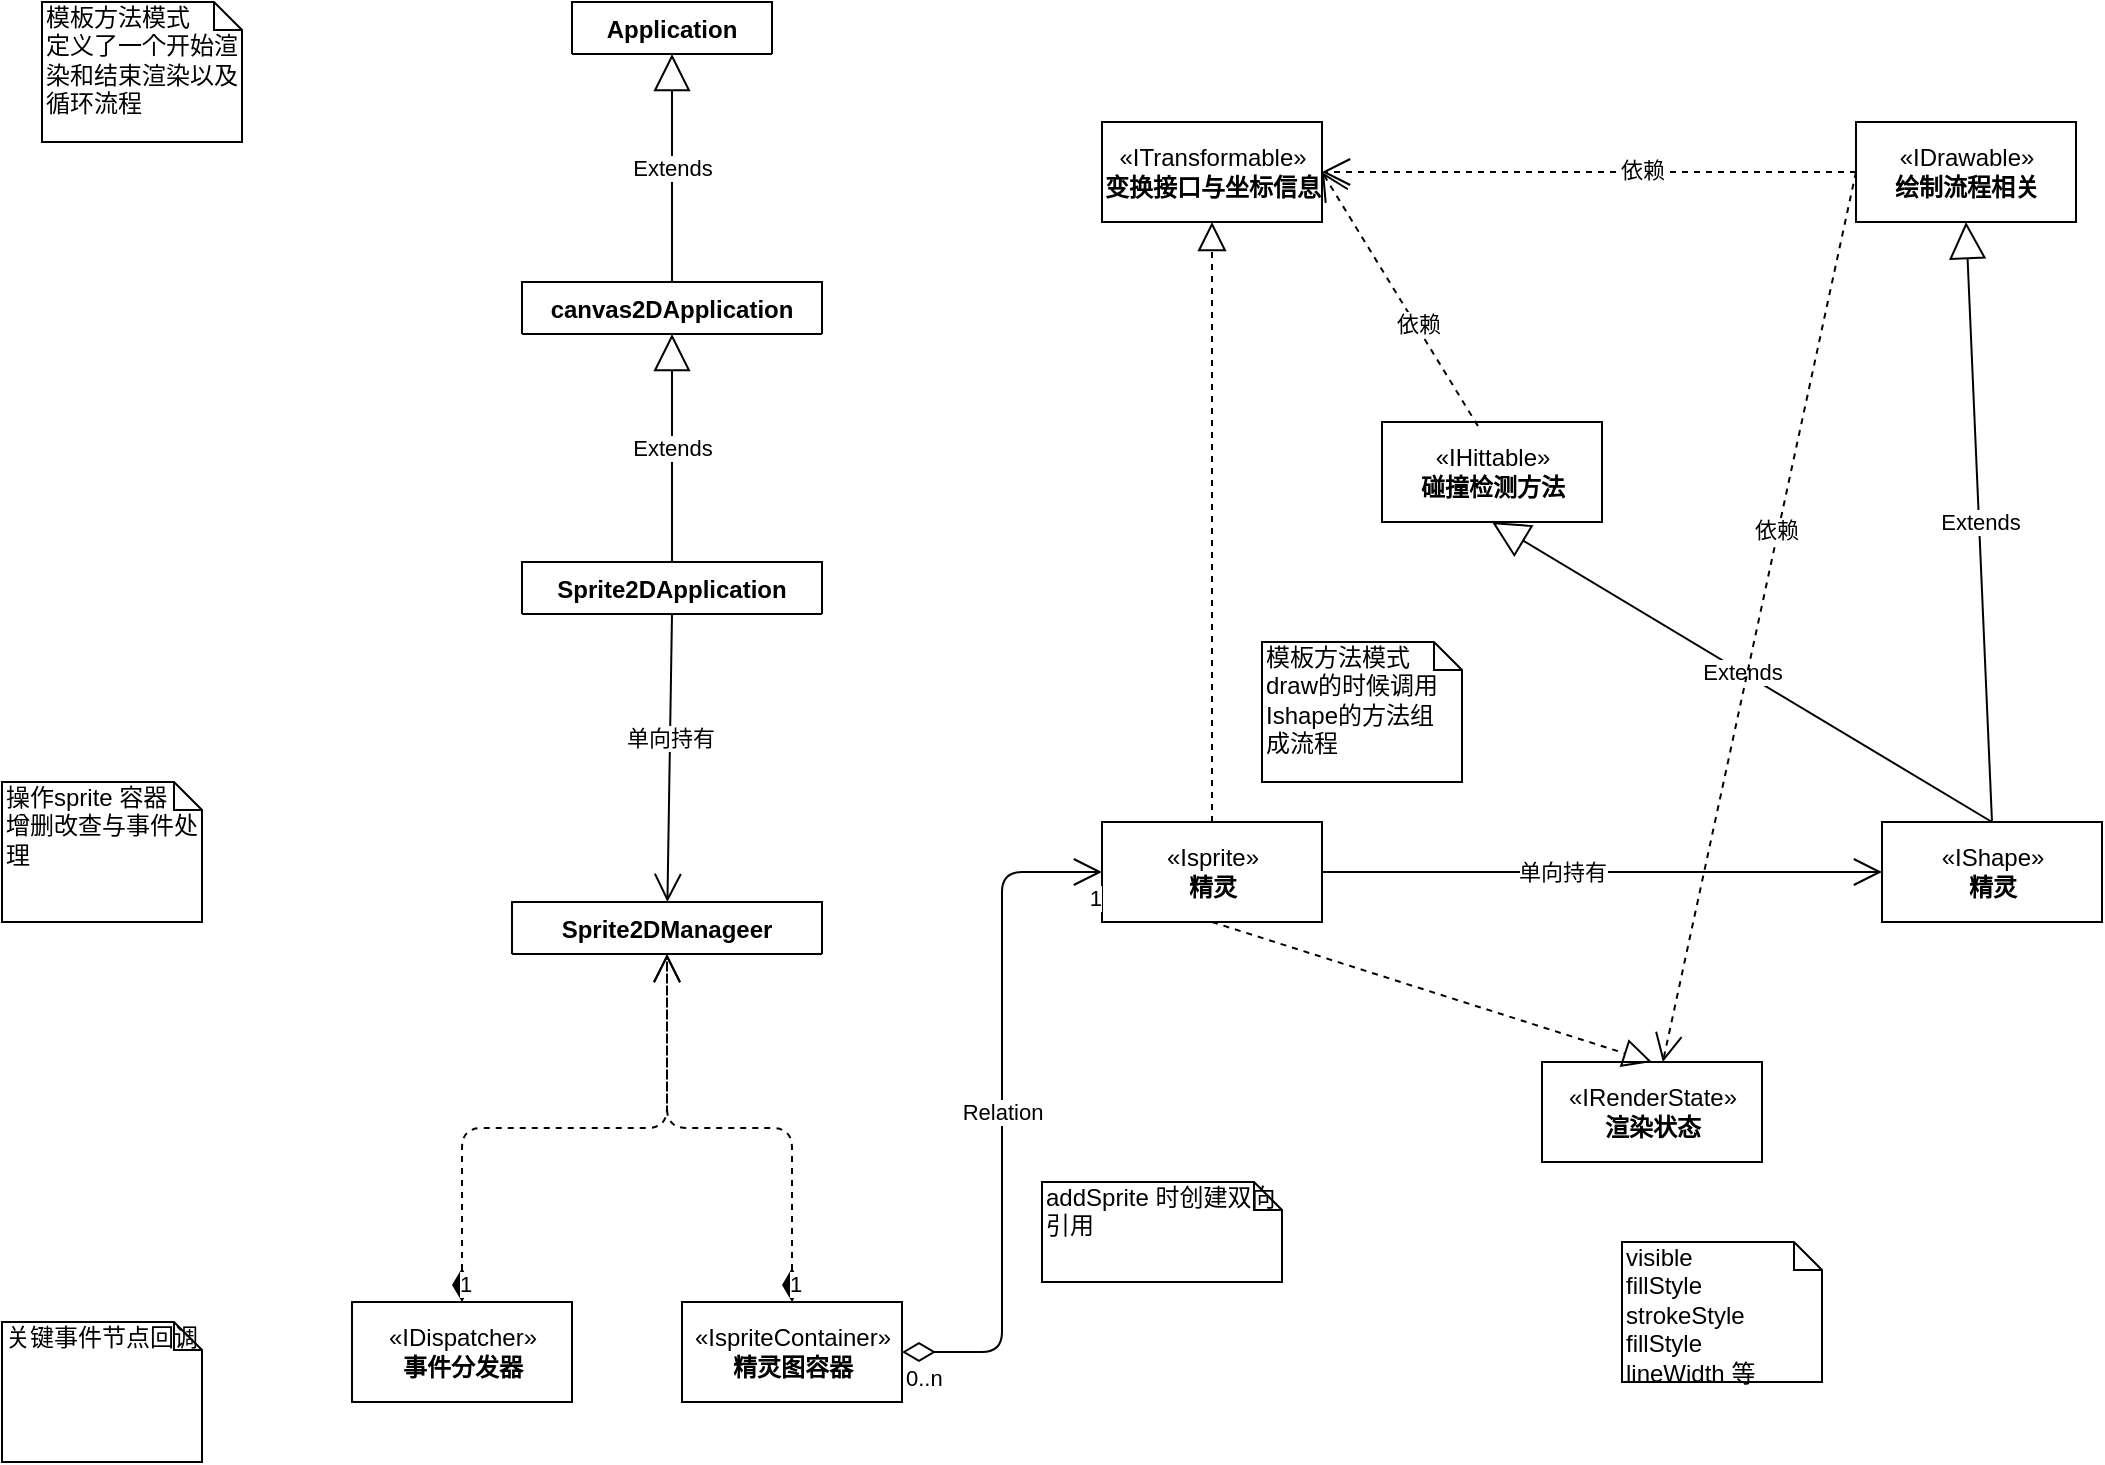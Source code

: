<mxfile version="13.7.2" type="github">
  <diagram id="rZRrIckjvRJwA0ze4U-K" name="第 1 页">
    <mxGraphModel dx="2121" dy="762" grid="1" gridSize="10" guides="1" tooltips="1" connect="1" arrows="1" fold="1" page="1" pageScale="1" pageWidth="827" pageHeight="1169" math="0" shadow="0">
      <root>
        <mxCell id="0" />
        <mxCell id="1" parent="0" />
        <mxCell id="R-o5nY8Fp78iXMryTSgY-28" value="«IDispatcher»&lt;br&gt;&lt;b&gt;事件分发器&lt;/b&gt;" style="html=1;" parent="1" vertex="1">
          <mxGeometry x="-25" y="920" width="110" height="50" as="geometry" />
        </mxCell>
        <mxCell id="R-o5nY8Fp78iXMryTSgY-30" value="«IspriteContainer»&lt;br&gt;&lt;b&gt;精灵图容器&lt;/b&gt;" style="html=1;" parent="1" vertex="1">
          <mxGeometry x="140" y="920" width="110" height="50" as="geometry" />
        </mxCell>
        <mxCell id="R-o5nY8Fp78iXMryTSgY-32" value="«Isprite»&lt;br&gt;&lt;b&gt;精灵&lt;/b&gt;" style="html=1;" parent="1" vertex="1">
          <mxGeometry x="350" y="680" width="110" height="50" as="geometry" />
        </mxCell>
        <mxCell id="R-o5nY8Fp78iXMryTSgY-33" value="Relation" style="endArrow=open;html=1;endSize=12;startArrow=diamondThin;startSize=14;startFill=0;edgeStyle=orthogonalEdgeStyle;exitX=1;exitY=0.5;exitDx=0;exitDy=0;entryX=0;entryY=0.5;entryDx=0;entryDy=0;" parent="1" source="R-o5nY8Fp78iXMryTSgY-30" target="R-o5nY8Fp78iXMryTSgY-32" edge="1">
          <mxGeometry relative="1" as="geometry">
            <mxPoint x="310" y="710" as="sourcePoint" />
            <mxPoint x="380" y="845" as="targetPoint" />
          </mxGeometry>
        </mxCell>
        <mxCell id="R-o5nY8Fp78iXMryTSgY-34" value="0..n" style="edgeLabel;resizable=0;html=1;align=left;verticalAlign=top;" parent="R-o5nY8Fp78iXMryTSgY-33" connectable="0" vertex="1">
          <mxGeometry x="-1" relative="1" as="geometry" />
        </mxCell>
        <mxCell id="R-o5nY8Fp78iXMryTSgY-35" value="1" style="edgeLabel;resizable=0;html=1;align=right;verticalAlign=top;" parent="R-o5nY8Fp78iXMryTSgY-33" connectable="0" vertex="1">
          <mxGeometry x="1" relative="1" as="geometry" />
        </mxCell>
        <mxCell id="R-o5nY8Fp78iXMryTSgY-36" value="«ITransformable»&lt;br&gt;&lt;b&gt;变换接口与坐标信息&lt;/b&gt;" style="html=1;" parent="1" vertex="1">
          <mxGeometry x="350" y="330" width="110" height="50" as="geometry" />
        </mxCell>
        <mxCell id="R-o5nY8Fp78iXMryTSgY-37" value="" style="endArrow=block;dashed=1;endFill=0;endSize=12;html=1;exitX=0.5;exitY=0;exitDx=0;exitDy=0;entryX=0.5;entryY=1;entryDx=0;entryDy=0;" parent="1" source="R-o5nY8Fp78iXMryTSgY-32" target="R-o5nY8Fp78iXMryTSgY-36" edge="1">
          <mxGeometry width="160" relative="1" as="geometry">
            <mxPoint x="520" y="290" as="sourcePoint" />
            <mxPoint x="680" y="290" as="targetPoint" />
          </mxGeometry>
        </mxCell>
        <mxCell id="R-o5nY8Fp78iXMryTSgY-1" value="Application" style="swimlane;fontStyle=1;align=center;verticalAlign=top;childLayout=stackLayout;horizontal=1;startSize=26;horizontalStack=0;resizeParent=1;resizeParentMax=0;resizeLast=0;collapsible=1;marginBottom=0;" parent="1" vertex="1" collapsed="1">
          <mxGeometry x="85" y="270" width="100" height="26" as="geometry">
            <mxRectangle x="90" y="160" width="160" height="96" as="alternateBounds" />
          </mxGeometry>
        </mxCell>
        <mxCell id="R-o5nY8Fp78iXMryTSgY-3" value="" style="line;strokeWidth=1;fillColor=none;align=left;verticalAlign=middle;spacingTop=-1;spacingLeft=3;spacingRight=3;rotatable=0;labelPosition=right;points=[];portConstraint=eastwest;" parent="R-o5nY8Fp78iXMryTSgY-1" vertex="1">
          <mxGeometry y="26" width="100" height="8" as="geometry" />
        </mxCell>
        <mxCell id="R-o5nY8Fp78iXMryTSgY-2" value="+ field: type" style="text;strokeColor=none;fillColor=none;align=left;verticalAlign=top;spacingLeft=4;spacingRight=4;overflow=hidden;rotatable=0;points=[[0,0.5],[1,0.5]];portConstraint=eastwest;" parent="R-o5nY8Fp78iXMryTSgY-1" vertex="1">
          <mxGeometry y="34" width="100" height="36" as="geometry" />
        </mxCell>
        <mxCell id="R-o5nY8Fp78iXMryTSgY-4" value="+ method(type): type" style="text;strokeColor=none;fillColor=none;align=left;verticalAlign=top;spacingLeft=4;spacingRight=4;overflow=hidden;rotatable=0;points=[[0,0.5],[1,0.5]];portConstraint=eastwest;" parent="R-o5nY8Fp78iXMryTSgY-1" vertex="1">
          <mxGeometry y="70" width="100" height="26" as="geometry" />
        </mxCell>
        <mxCell id="R-o5nY8Fp78iXMryTSgY-5" value="canvas2DApplication" style="swimlane;fontStyle=1;align=center;verticalAlign=top;childLayout=stackLayout;horizontal=1;startSize=26;horizontalStack=0;resizeParent=1;resizeParentMax=0;resizeLast=0;collapsible=1;marginBottom=0;" parent="1" vertex="1" collapsed="1">
          <mxGeometry x="60" y="410" width="150" height="26" as="geometry">
            <mxRectangle x="80" y="320" width="160" height="86" as="alternateBounds" />
          </mxGeometry>
        </mxCell>
        <mxCell id="R-o5nY8Fp78iXMryTSgY-6" value="+ field: type" style="text;strokeColor=none;fillColor=none;align=left;verticalAlign=top;spacingLeft=4;spacingRight=4;overflow=hidden;rotatable=0;points=[[0,0.5],[1,0.5]];portConstraint=eastwest;" parent="R-o5nY8Fp78iXMryTSgY-5" vertex="1">
          <mxGeometry y="26" width="150" height="26" as="geometry" />
        </mxCell>
        <mxCell id="R-o5nY8Fp78iXMryTSgY-7" value="" style="line;strokeWidth=1;fillColor=none;align=left;verticalAlign=middle;spacingTop=-1;spacingLeft=3;spacingRight=3;rotatable=0;labelPosition=right;points=[];portConstraint=eastwest;" parent="R-o5nY8Fp78iXMryTSgY-5" vertex="1">
          <mxGeometry y="52" width="150" height="8" as="geometry" />
        </mxCell>
        <mxCell id="R-o5nY8Fp78iXMryTSgY-8" value="+ method(type): type" style="text;strokeColor=none;fillColor=none;align=left;verticalAlign=top;spacingLeft=4;spacingRight=4;overflow=hidden;rotatable=0;points=[[0,0.5],[1,0.5]];portConstraint=eastwest;" parent="R-o5nY8Fp78iXMryTSgY-5" vertex="1">
          <mxGeometry y="60" width="150" height="26" as="geometry" />
        </mxCell>
        <mxCell id="R-o5nY8Fp78iXMryTSgY-38" value="«IRenderState»&lt;br&gt;&lt;b&gt;渲染状态&lt;/b&gt;" style="html=1;" parent="1" vertex="1">
          <mxGeometry x="570" y="800" width="110" height="50" as="geometry" />
        </mxCell>
        <mxCell id="R-o5nY8Fp78iXMryTSgY-39" value="" style="endArrow=block;dashed=1;endFill=0;endSize=12;html=1;exitX=0.5;exitY=1;exitDx=0;exitDy=0;entryX=0.5;entryY=0;entryDx=0;entryDy=0;" parent="1" source="R-o5nY8Fp78iXMryTSgY-32" target="R-o5nY8Fp78iXMryTSgY-38" edge="1">
          <mxGeometry width="160" relative="1" as="geometry">
            <mxPoint x="520" y="490" as="sourcePoint" />
            <mxPoint x="680" y="490" as="targetPoint" />
          </mxGeometry>
        </mxCell>
        <mxCell id="R-o5nY8Fp78iXMryTSgY-40" value="" style="endArrow=open;endFill=1;endSize=12;html=1;exitX=1;exitY=0.5;exitDx=0;exitDy=0;entryX=0;entryY=0.5;entryDx=0;entryDy=0;" parent="1" source="R-o5nY8Fp78iXMryTSgY-32" target="R-o5nY8Fp78iXMryTSgY-41" edge="1">
          <mxGeometry width="160" relative="1" as="geometry">
            <mxPoint x="520" y="490" as="sourcePoint" />
            <mxPoint x="620" y="585" as="targetPoint" />
          </mxGeometry>
        </mxCell>
        <mxCell id="R-o5nY8Fp78iXMryTSgY-48" value="单向持有" style="edgeLabel;html=1;align=center;verticalAlign=middle;resizable=0;points=[];" parent="R-o5nY8Fp78iXMryTSgY-40" vertex="1" connectable="0">
          <mxGeometry x="-0.145" relative="1" as="geometry">
            <mxPoint as="offset" />
          </mxGeometry>
        </mxCell>
        <mxCell id="R-o5nY8Fp78iXMryTSgY-41" value="«IShape»&lt;br&gt;&lt;b&gt;精灵&lt;/b&gt;" style="html=1;" parent="1" vertex="1">
          <mxGeometry x="740" y="680" width="110" height="50" as="geometry" />
        </mxCell>
        <mxCell id="R-o5nY8Fp78iXMryTSgY-42" value="Extends" style="endArrow=block;endSize=16;endFill=0;html=1;exitX=0.5;exitY=0;exitDx=0;exitDy=0;entryX=0.5;entryY=1;entryDx=0;entryDy=0;" parent="1" source="R-o5nY8Fp78iXMryTSgY-5" target="R-o5nY8Fp78iXMryTSgY-1" edge="1">
          <mxGeometry width="160" relative="1" as="geometry">
            <mxPoint x="515" y="500" as="sourcePoint" />
            <mxPoint x="675" y="500" as="targetPoint" />
          </mxGeometry>
        </mxCell>
        <mxCell id="R-o5nY8Fp78iXMryTSgY-43" value="Extends" style="endArrow=block;endSize=16;endFill=0;html=1;exitX=0.5;exitY=0;exitDx=0;exitDy=0;entryX=0.5;entryY=1;entryDx=0;entryDy=0;" parent="1" source="R-o5nY8Fp78iXMryTSgY-21" target="R-o5nY8Fp78iXMryTSgY-5" edge="1">
          <mxGeometry width="160" relative="1" as="geometry">
            <mxPoint x="515" y="500" as="sourcePoint" />
            <mxPoint x="675" y="500" as="targetPoint" />
          </mxGeometry>
        </mxCell>
        <mxCell id="R-o5nY8Fp78iXMryTSgY-44" value="«IDrawable»&lt;br&gt;&lt;b&gt;绘制流程相关&lt;/b&gt;" style="html=1;" parent="1" vertex="1">
          <mxGeometry x="727" y="330" width="110" height="50" as="geometry" />
        </mxCell>
        <mxCell id="R-o5nY8Fp78iXMryTSgY-45" value="«IHittable»&lt;br&gt;&lt;b&gt;碰撞检测方法&lt;/b&gt;" style="html=1;" parent="1" vertex="1">
          <mxGeometry x="490" y="480" width="110" height="50" as="geometry" />
        </mxCell>
        <mxCell id="R-o5nY8Fp78iXMryTSgY-46" value="Extends" style="endArrow=block;endSize=16;endFill=0;html=1;exitX=0.5;exitY=0;exitDx=0;exitDy=0;entryX=0.5;entryY=1;entryDx=0;entryDy=0;" parent="1" source="R-o5nY8Fp78iXMryTSgY-41" target="R-o5nY8Fp78iXMryTSgY-44" edge="1">
          <mxGeometry width="160" relative="1" as="geometry">
            <mxPoint x="520" y="590" as="sourcePoint" />
            <mxPoint x="680" y="590" as="targetPoint" />
          </mxGeometry>
        </mxCell>
        <mxCell id="R-o5nY8Fp78iXMryTSgY-47" value="Extends" style="endArrow=block;endSize=16;endFill=0;html=1;exitX=0.5;exitY=0;exitDx=0;exitDy=0;entryX=0.5;entryY=1;entryDx=0;entryDy=0;" parent="1" source="R-o5nY8Fp78iXMryTSgY-41" target="R-o5nY8Fp78iXMryTSgY-45" edge="1">
          <mxGeometry width="160" relative="1" as="geometry">
            <mxPoint x="520" y="590" as="sourcePoint" />
            <mxPoint x="680" y="590" as="targetPoint" />
          </mxGeometry>
        </mxCell>
        <mxCell id="R-o5nY8Fp78iXMryTSgY-50" value="" style="endArrow=open;endFill=1;endSize=12;html=1;dashed=1;exitX=0.436;exitY=0.04;exitDx=0;exitDy=0;exitPerimeter=0;entryX=1;entryY=0.5;entryDx=0;entryDy=0;" parent="1" source="R-o5nY8Fp78iXMryTSgY-45" target="R-o5nY8Fp78iXMryTSgY-36" edge="1">
          <mxGeometry width="160" relative="1" as="geometry">
            <mxPoint x="520" y="590" as="sourcePoint" />
            <mxPoint x="680" y="590" as="targetPoint" />
          </mxGeometry>
        </mxCell>
        <mxCell id="R-o5nY8Fp78iXMryTSgY-51" value="依赖" style="edgeLabel;html=1;align=center;verticalAlign=middle;resizable=0;points=[];" parent="R-o5nY8Fp78iXMryTSgY-50" vertex="1" connectable="0">
          <mxGeometry x="-0.195" y="-1" relative="1" as="geometry">
            <mxPoint as="offset" />
          </mxGeometry>
        </mxCell>
        <mxCell id="R-o5nY8Fp78iXMryTSgY-52" value="" style="endArrow=open;endFill=1;endSize=12;html=1;dashed=1;exitX=0;exitY=0.5;exitDx=0;exitDy=0;entryX=1;entryY=0.5;entryDx=0;entryDy=0;" parent="1" source="R-o5nY8Fp78iXMryTSgY-44" target="R-o5nY8Fp78iXMryTSgY-36" edge="1">
          <mxGeometry width="160" relative="1" as="geometry">
            <mxPoint x="687.96" y="542" as="sourcePoint" />
            <mxPoint x="470" y="365" as="targetPoint" />
          </mxGeometry>
        </mxCell>
        <mxCell id="R-o5nY8Fp78iXMryTSgY-53" value="依赖" style="edgeLabel;html=1;align=center;verticalAlign=middle;resizable=0;points=[];" parent="R-o5nY8Fp78iXMryTSgY-52" vertex="1" connectable="0">
          <mxGeometry x="-0.195" y="-1" relative="1" as="geometry">
            <mxPoint as="offset" />
          </mxGeometry>
        </mxCell>
        <mxCell id="R-o5nY8Fp78iXMryTSgY-55" value="" style="endArrow=open;endFill=1;endSize=12;html=1;dashed=1;exitX=0;exitY=0.5;exitDx=0;exitDy=0;" parent="1" source="R-o5nY8Fp78iXMryTSgY-44" target="R-o5nY8Fp78iXMryTSgY-38" edge="1">
          <mxGeometry width="160" relative="1" as="geometry">
            <mxPoint x="737" y="365" as="sourcePoint" />
            <mxPoint x="470" y="365" as="targetPoint" />
          </mxGeometry>
        </mxCell>
        <mxCell id="R-o5nY8Fp78iXMryTSgY-56" value="依赖" style="edgeLabel;html=1;align=center;verticalAlign=middle;resizable=0;points=[];" parent="R-o5nY8Fp78iXMryTSgY-55" vertex="1" connectable="0">
          <mxGeometry x="-0.195" y="-1" relative="1" as="geometry">
            <mxPoint as="offset" />
          </mxGeometry>
        </mxCell>
        <mxCell id="R-o5nY8Fp78iXMryTSgY-21" value="Sprite2DApplication" style="swimlane;fontStyle=1;align=center;verticalAlign=top;childLayout=stackLayout;horizontal=1;startSize=26;horizontalStack=0;resizeParent=1;resizeParentMax=0;resizeLast=0;collapsible=1;marginBottom=0;" parent="1" vertex="1" collapsed="1">
          <mxGeometry x="60" y="550" width="150" height="26" as="geometry">
            <mxRectangle x="60" y="550" width="230" height="90" as="alternateBounds" />
          </mxGeometry>
        </mxCell>
        <mxCell id="R-o5nY8Fp78iXMryTSgY-23" value="" style="line;strokeWidth=1;fillColor=none;align=left;verticalAlign=middle;spacingTop=-1;spacingLeft=3;spacingRight=3;rotatable=0;labelPosition=right;points=[];portConstraint=eastwest;" parent="R-o5nY8Fp78iXMryTSgY-21" vertex="1">
          <mxGeometry y="26" width="150" height="8" as="geometry" />
        </mxCell>
        <mxCell id="R-o5nY8Fp78iXMryTSgY-22" value="+ _dispatcher: IDispatcher&#xa;" style="text;strokeColor=none;fillColor=none;align=left;verticalAlign=top;spacingLeft=4;spacingRight=4;overflow=hidden;rotatable=0;points=[[0,0.5],[1,0.5]];portConstraint=eastwest;" parent="R-o5nY8Fp78iXMryTSgY-21" vertex="1">
          <mxGeometry y="34" width="150" height="26" as="geometry" />
        </mxCell>
        <mxCell id="R-o5nY8Fp78iXMryTSgY-24" value="+ dispatchMouseEvent(type): void ..." style="text;strokeColor=none;fillColor=none;align=left;verticalAlign=top;spacingLeft=4;spacingRight=4;overflow=hidden;rotatable=0;points=[[0,0.5],[1,0.5]];portConstraint=eastwest;" parent="R-o5nY8Fp78iXMryTSgY-21" vertex="1">
          <mxGeometry y="60" width="150" height="30" as="geometry" />
        </mxCell>
        <mxCell id="R-o5nY8Fp78iXMryTSgY-57" value="操作sprite 容器&lt;br&gt;增删改查与事件处理" style="shape=note;whiteSpace=wrap;html=1;size=14;verticalAlign=top;align=left;spacingTop=-6;" parent="1" vertex="1">
          <mxGeometry x="-200" y="660" width="100" height="70" as="geometry" />
        </mxCell>
        <mxCell id="R-o5nY8Fp78iXMryTSgY-62" value="1" style="endArrow=open;html=1;endSize=12;startArrow=diamondThin;startSize=14;startFill=1;edgeStyle=orthogonalEdgeStyle;align=left;verticalAlign=bottom;dashed=1;exitX=0.5;exitY=0;exitDx=0;exitDy=0;entryX=0.5;entryY=1;entryDx=0;entryDy=0;" parent="1" source="R-o5nY8Fp78iXMryTSgY-28" target="R-o5nY8Fp78iXMryTSgY-58" edge="1">
          <mxGeometry x="-1" y="3" relative="1" as="geometry">
            <mxPoint x="-70" y="870" as="sourcePoint" />
            <mxPoint x="110" y="840" as="targetPoint" />
          </mxGeometry>
        </mxCell>
        <mxCell id="R-o5nY8Fp78iXMryTSgY-63" value="1" style="endArrow=open;html=1;endSize=12;startArrow=diamondThin;startSize=14;startFill=1;edgeStyle=orthogonalEdgeStyle;align=left;verticalAlign=bottom;dashed=1;exitX=0.5;exitY=0;exitDx=0;exitDy=0;entryX=0.5;entryY=1;entryDx=0;entryDy=0;" parent="1" source="R-o5nY8Fp78iXMryTSgY-30" target="R-o5nY8Fp78iXMryTSgY-58" edge="1">
          <mxGeometry x="-1" y="3" relative="1" as="geometry">
            <mxPoint x="15" y="930" as="sourcePoint" />
            <mxPoint x="107.5" y="720" as="targetPoint" />
          </mxGeometry>
        </mxCell>
        <mxCell id="R-o5nY8Fp78iXMryTSgY-64" value="" style="endArrow=open;endFill=1;endSize=12;html=1;exitX=0.5;exitY=1;exitDx=0;exitDy=0;" parent="1" source="R-o5nY8Fp78iXMryTSgY-21" target="R-o5nY8Fp78iXMryTSgY-58" edge="1">
          <mxGeometry width="160" relative="1" as="geometry">
            <mxPoint x="470" y="715" as="sourcePoint" />
            <mxPoint x="750" y="715" as="targetPoint" />
          </mxGeometry>
        </mxCell>
        <mxCell id="R-o5nY8Fp78iXMryTSgY-65" value="单向持有" style="edgeLabel;html=1;align=center;verticalAlign=middle;resizable=0;points=[];" parent="R-o5nY8Fp78iXMryTSgY-64" vertex="1" connectable="0">
          <mxGeometry x="-0.145" relative="1" as="geometry">
            <mxPoint as="offset" />
          </mxGeometry>
        </mxCell>
        <mxCell id="R-o5nY8Fp78iXMryTSgY-58" value="Sprite2DManageer" style="swimlane;fontStyle=1;align=center;verticalAlign=top;childLayout=stackLayout;horizontal=1;startSize=26;horizontalStack=0;resizeParent=1;resizeParentMax=0;resizeLast=0;collapsible=1;marginBottom=0;" parent="1" vertex="1" collapsed="1">
          <mxGeometry x="55" y="720" width="155" height="26" as="geometry">
            <mxRectangle x="20" y="684" width="215" height="86" as="alternateBounds" />
          </mxGeometry>
        </mxCell>
        <mxCell id="R-o5nY8Fp78iXMryTSgY-59" value="+ field: type" style="text;strokeColor=none;fillColor=none;align=left;verticalAlign=top;spacingLeft=4;spacingRight=4;overflow=hidden;rotatable=0;points=[[0,0.5],[1,0.5]];portConstraint=eastwest;" parent="R-o5nY8Fp78iXMryTSgY-58" vertex="1">
          <mxGeometry y="26" width="155" height="26" as="geometry" />
        </mxCell>
        <mxCell id="R-o5nY8Fp78iXMryTSgY-60" value="" style="line;strokeWidth=1;fillColor=none;align=left;verticalAlign=middle;spacingTop=-1;spacingLeft=3;spacingRight=3;rotatable=0;labelPosition=right;points=[];portConstraint=eastwest;" parent="R-o5nY8Fp78iXMryTSgY-58" vertex="1">
          <mxGeometry y="52" width="155" height="8" as="geometry" />
        </mxCell>
        <mxCell id="R-o5nY8Fp78iXMryTSgY-61" value="+ method(type): type" style="text;strokeColor=none;fillColor=none;align=left;verticalAlign=top;spacingLeft=4;spacingRight=4;overflow=hidden;rotatable=0;points=[[0,0.5],[1,0.5]];portConstraint=eastwest;" parent="R-o5nY8Fp78iXMryTSgY-58" vertex="1">
          <mxGeometry y="60" width="155" height="26" as="geometry" />
        </mxCell>
        <mxCell id="R-o5nY8Fp78iXMryTSgY-66" value="关键事件节点回调" style="shape=note;whiteSpace=wrap;html=1;size=14;verticalAlign=top;align=left;spacingTop=-6;" parent="1" vertex="1">
          <mxGeometry x="-200" y="930" width="100" height="70" as="geometry" />
        </mxCell>
        <mxCell id="R-o5nY8Fp78iXMryTSgY-67" value="visible&lt;br&gt;fillStyle&lt;br&gt;strokeStyle&lt;br&gt;fillStyle&lt;br&gt;lineWidth 等" style="shape=note;whiteSpace=wrap;html=1;size=14;verticalAlign=top;align=left;spacingTop=-6;" parent="1" vertex="1">
          <mxGeometry x="610" y="890" width="100" height="70" as="geometry" />
        </mxCell>
        <mxCell id="R-o5nY8Fp78iXMryTSgY-68" value="模板方法模式&lt;br&gt;draw的时候调用&lt;br&gt;Ishape的方法组&lt;br&gt;成流程" style="shape=note;whiteSpace=wrap;html=1;size=14;verticalAlign=top;align=left;spacingTop=-6;" parent="1" vertex="1">
          <mxGeometry x="430" y="590" width="100" height="70" as="geometry" />
        </mxCell>
        <mxCell id="R-o5nY8Fp78iXMryTSgY-73" value="addSprite 时创建双向引用" style="shape=note;whiteSpace=wrap;html=1;size=14;verticalAlign=top;align=left;spacingTop=-6;" parent="1" vertex="1">
          <mxGeometry x="320" y="860" width="120" height="50" as="geometry" />
        </mxCell>
        <mxCell id="-ZFiyGox08oDVRz6Do-6-1" value="模板方法模式&lt;br&gt;定义了一个开始渲染和结束渲染以及循环流程" style="shape=note;whiteSpace=wrap;html=1;size=14;verticalAlign=top;align=left;spacingTop=-6;" vertex="1" parent="1">
          <mxGeometry x="-180" y="270" width="100" height="70" as="geometry" />
        </mxCell>
      </root>
    </mxGraphModel>
  </diagram>
</mxfile>
